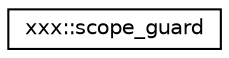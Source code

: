 digraph "Graphical Class Hierarchy"
{
  edge [fontname="Helvetica",fontsize="10",labelfontname="Helvetica",labelfontsize="10"];
  node [fontname="Helvetica",fontsize="10",shape=record];
  rankdir="LR";
  Node0 [label="xxx::scope_guard",height=0.2,width=0.4,color="black", fillcolor="white", style="filled",URL="$classxxx_1_1scope__guard.html"];
}
